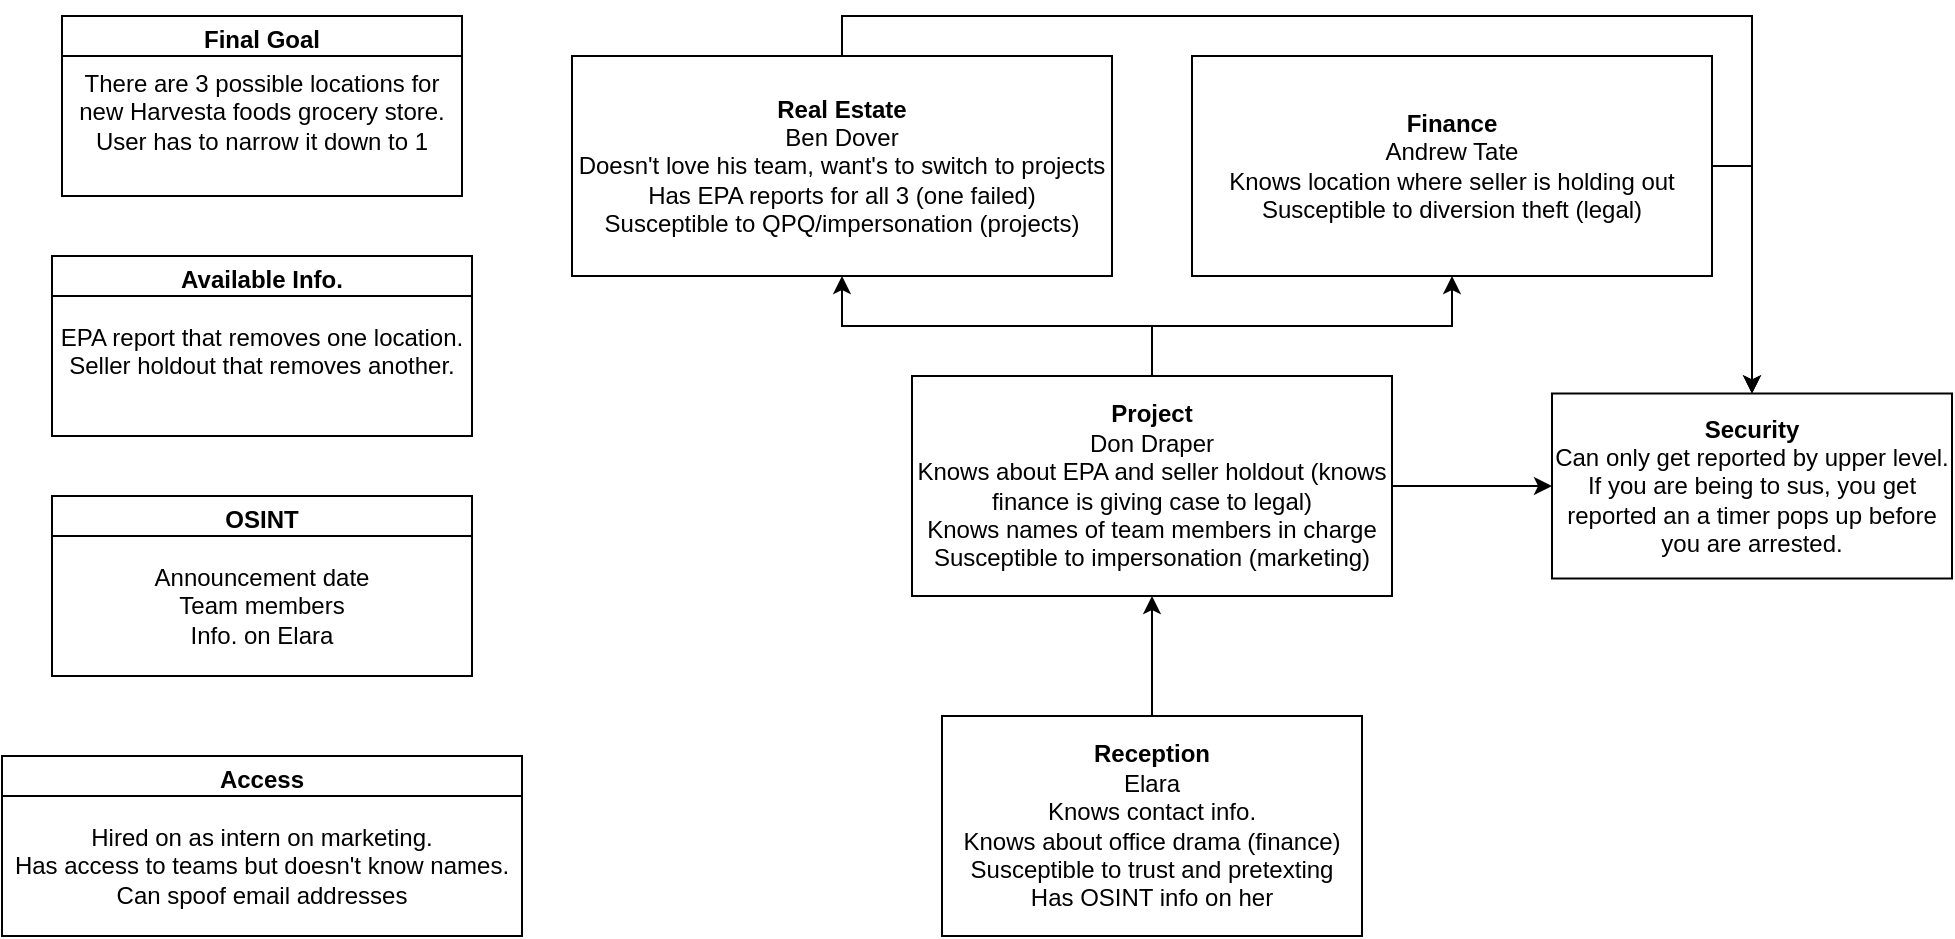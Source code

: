 <mxfile version="24.8.3">
  <diagram name="Page-1" id="HjrRZ_Cy4e2nAflSNzTi">
    <mxGraphModel dx="1167" dy="620" grid="1" gridSize="10" guides="1" tooltips="1" connect="1" arrows="1" fold="1" page="1" pageScale="1" pageWidth="850" pageHeight="1100" math="0" shadow="0">
      <root>
        <mxCell id="0" />
        <mxCell id="1" parent="0" />
        <mxCell id="JHLqIhkrVFdrXxeVgvKj-17" style="edgeStyle=orthogonalEdgeStyle;rounded=0;orthogonalLoop=1;jettySize=auto;html=1;exitX=0.5;exitY=0;exitDx=0;exitDy=0;entryX=0.5;entryY=1;entryDx=0;entryDy=0;" parent="1" source="JHLqIhkrVFdrXxeVgvKj-2" target="JHLqIhkrVFdrXxeVgvKj-3" edge="1">
          <mxGeometry relative="1" as="geometry" />
        </mxCell>
        <mxCell id="JHLqIhkrVFdrXxeVgvKj-2" value="&lt;div&gt;&lt;b&gt;Reception&lt;/b&gt;&lt;/div&gt;&lt;div&gt;Elara&lt;/div&gt;&lt;div&gt;Knows contact info.&lt;/div&gt;&lt;div&gt;Knows about office drama (finance)&lt;/div&gt;&lt;div&gt;Susceptible to trust and pretexting&lt;/div&gt;&lt;div&gt;Has OSINT info on her&lt;br&gt;&lt;/div&gt;" style="rounded=0;whiteSpace=wrap;html=1;" parent="1" vertex="1">
          <mxGeometry x="475" y="590" width="210" height="110" as="geometry" />
        </mxCell>
        <mxCell id="JHLqIhkrVFdrXxeVgvKj-20" style="edgeStyle=orthogonalEdgeStyle;rounded=0;orthogonalLoop=1;jettySize=auto;html=1;exitX=0.5;exitY=0;exitDx=0;exitDy=0;entryX=0.5;entryY=1;entryDx=0;entryDy=0;" parent="1" source="JHLqIhkrVFdrXxeVgvKj-3" target="JHLqIhkrVFdrXxeVgvKj-19" edge="1">
          <mxGeometry relative="1" as="geometry" />
        </mxCell>
        <mxCell id="JHLqIhkrVFdrXxeVgvKj-22" style="edgeStyle=orthogonalEdgeStyle;rounded=0;orthogonalLoop=1;jettySize=auto;html=1;entryX=0.5;entryY=1;entryDx=0;entryDy=0;" parent="1" source="JHLqIhkrVFdrXxeVgvKj-3" target="JHLqIhkrVFdrXxeVgvKj-18" edge="1">
          <mxGeometry relative="1" as="geometry" />
        </mxCell>
        <mxCell id="JHLqIhkrVFdrXxeVgvKj-31" style="edgeStyle=orthogonalEdgeStyle;rounded=0;orthogonalLoop=1;jettySize=auto;html=1;exitX=1;exitY=0.5;exitDx=0;exitDy=0;entryX=0;entryY=0.5;entryDx=0;entryDy=0;" parent="1" source="JHLqIhkrVFdrXxeVgvKj-3" target="JHLqIhkrVFdrXxeVgvKj-26" edge="1">
          <mxGeometry relative="1" as="geometry" />
        </mxCell>
        <mxCell id="JHLqIhkrVFdrXxeVgvKj-3" value="&lt;div&gt;&lt;b&gt;Project&lt;/b&gt;&lt;/div&gt;&lt;div&gt;Don Draper&lt;/div&gt;&lt;div&gt;Knows about EPA and seller holdout (knows finance is giving case to legal)&lt;br&gt;&lt;/div&gt;&lt;div&gt;Knows names of team members in charge&lt;br&gt;&lt;/div&gt;&lt;div&gt;Susceptible to impersonation (marketing)&lt;br&gt;&lt;/div&gt;" style="rounded=0;whiteSpace=wrap;html=1;" parent="1" vertex="1">
          <mxGeometry x="460" y="420" width="240" height="110" as="geometry" />
        </mxCell>
        <mxCell id="JHLqIhkrVFdrXxeVgvKj-4" value="Final Goal" style="swimlane;whiteSpace=wrap;html=1;" parent="1" vertex="1">
          <mxGeometry x="35" y="240" width="200" height="90" as="geometry" />
        </mxCell>
        <mxCell id="JHLqIhkrVFdrXxeVgvKj-5" value="&lt;div&gt;There are 3 possible locations for new Harvesta foods grocery store.&lt;/div&gt;&lt;div&gt;User has to narrow it down to 1&lt;/div&gt;&lt;div&gt;&lt;br&gt;&lt;/div&gt;" style="whiteSpace=wrap;html=1;" parent="JHLqIhkrVFdrXxeVgvKj-4" vertex="1">
          <mxGeometry y="20" width="200" height="70" as="geometry" />
        </mxCell>
        <mxCell id="JHLqIhkrVFdrXxeVgvKj-6" value="Available Info." style="swimlane;whiteSpace=wrap;html=1;" parent="1" vertex="1">
          <mxGeometry x="30" y="360" width="210" height="90" as="geometry">
            <mxRectangle x="30" y="370" width="120" height="30" as="alternateBounds" />
          </mxGeometry>
        </mxCell>
        <mxCell id="JHLqIhkrVFdrXxeVgvKj-7" value="&lt;div&gt;EPA report that removes one location.&lt;/div&gt;&lt;div&gt;Seller holdout that removes another.&lt;/div&gt;&lt;div&gt;&lt;br&gt;&lt;/div&gt;" style="whiteSpace=wrap;html=1;" parent="JHLqIhkrVFdrXxeVgvKj-6" vertex="1">
          <mxGeometry y="20" width="210" height="70" as="geometry" />
        </mxCell>
        <mxCell id="JHLqIhkrVFdrXxeVgvKj-11" value="OSINT" style="swimlane;whiteSpace=wrap;html=1;" parent="1" vertex="1">
          <mxGeometry x="30" y="480" width="210" height="90" as="geometry">
            <mxRectangle x="30" y="370" width="120" height="30" as="alternateBounds" />
          </mxGeometry>
        </mxCell>
        <mxCell id="JHLqIhkrVFdrXxeVgvKj-12" value="&lt;div&gt;Announcement date&lt;/div&gt;&lt;div&gt;Team members&lt;/div&gt;&lt;div&gt;Info. on Elara&lt;br&gt;&lt;/div&gt;" style="whiteSpace=wrap;html=1;" parent="JHLqIhkrVFdrXxeVgvKj-11" vertex="1">
          <mxGeometry y="20" width="210" height="70" as="geometry" />
        </mxCell>
        <mxCell id="JHLqIhkrVFdrXxeVgvKj-15" value="Access" style="swimlane;whiteSpace=wrap;html=1;" parent="1" vertex="1">
          <mxGeometry x="5" y="610" width="260" height="90" as="geometry">
            <mxRectangle x="30" y="370" width="120" height="30" as="alternateBounds" />
          </mxGeometry>
        </mxCell>
        <mxCell id="JHLqIhkrVFdrXxeVgvKj-16" value="&lt;div&gt;Hired on as intern on marketing.&lt;/div&gt;&lt;div&gt;Has access to teams but doesn&#39;t know names.&lt;/div&gt;&lt;div&gt;Can spoof email addresses&lt;br&gt;&lt;/div&gt;" style="whiteSpace=wrap;html=1;" parent="JHLqIhkrVFdrXxeVgvKj-15" vertex="1">
          <mxGeometry y="20" width="260" height="70" as="geometry" />
        </mxCell>
        <mxCell id="JHLqIhkrVFdrXxeVgvKj-27" style="edgeStyle=orthogonalEdgeStyle;rounded=0;orthogonalLoop=1;jettySize=auto;html=1;exitX=1;exitY=0.5;exitDx=0;exitDy=0;entryX=0.5;entryY=0;entryDx=0;entryDy=0;" parent="1" source="JHLqIhkrVFdrXxeVgvKj-18" target="JHLqIhkrVFdrXxeVgvKj-26" edge="1">
          <mxGeometry relative="1" as="geometry" />
        </mxCell>
        <mxCell id="JHLqIhkrVFdrXxeVgvKj-18" value="&lt;div&gt;&lt;b&gt;Finance&lt;/b&gt;&lt;/div&gt;&lt;div&gt;Andrew Tate&lt;/div&gt;&lt;div&gt;Knows location where seller is holding out&lt;/div&gt;&lt;div&gt;Susceptible to diversion theft (legal)&lt;br&gt;&lt;/div&gt;" style="rounded=0;whiteSpace=wrap;html=1;" parent="1" vertex="1">
          <mxGeometry x="600" y="260" width="260" height="110" as="geometry" />
        </mxCell>
        <mxCell id="JHLqIhkrVFdrXxeVgvKj-30" style="edgeStyle=orthogonalEdgeStyle;rounded=0;orthogonalLoop=1;jettySize=auto;html=1;exitX=0.5;exitY=0;exitDx=0;exitDy=0;entryX=0.5;entryY=0;entryDx=0;entryDy=0;" parent="1" source="JHLqIhkrVFdrXxeVgvKj-19" target="JHLqIhkrVFdrXxeVgvKj-26" edge="1">
          <mxGeometry relative="1" as="geometry" />
        </mxCell>
        <mxCell id="JHLqIhkrVFdrXxeVgvKj-19" value="&lt;div&gt;&lt;b&gt;Real Estate&lt;/b&gt;&lt;/div&gt;&lt;div&gt;Ben Dover&lt;/div&gt;&lt;div&gt;Doesn&#39;t love his team, want&#39;s to switch to projects&lt;br&gt;&lt;/div&gt;&lt;div&gt;Has EPA reports for all 3 (one failed)&lt;/div&gt;&lt;div&gt;Susceptible to QPQ/impersonation (projects)&lt;br&gt;&lt;/div&gt;" style="rounded=0;whiteSpace=wrap;html=1;" parent="1" vertex="1">
          <mxGeometry x="290" y="260" width="270" height="110" as="geometry" />
        </mxCell>
        <mxCell id="JHLqIhkrVFdrXxeVgvKj-21" style="edgeStyle=orthogonalEdgeStyle;rounded=0;orthogonalLoop=1;jettySize=auto;html=1;exitX=0.5;exitY=1;exitDx=0;exitDy=0;" parent="1" source="JHLqIhkrVFdrXxeVgvKj-18" target="JHLqIhkrVFdrXxeVgvKj-18" edge="1">
          <mxGeometry relative="1" as="geometry" />
        </mxCell>
        <mxCell id="JHLqIhkrVFdrXxeVgvKj-26" value="&lt;div&gt;&lt;b&gt;Security&lt;/b&gt;&lt;/div&gt;&lt;div&gt;Can only get reported by upper level. If you are being to sus, you get reported an a timer pops up before you are arrested.&lt;br&gt;&lt;/div&gt;" style="rounded=0;whiteSpace=wrap;html=1;" parent="1" vertex="1">
          <mxGeometry x="780" y="428.75" width="200" height="92.5" as="geometry" />
        </mxCell>
      </root>
    </mxGraphModel>
  </diagram>
</mxfile>
